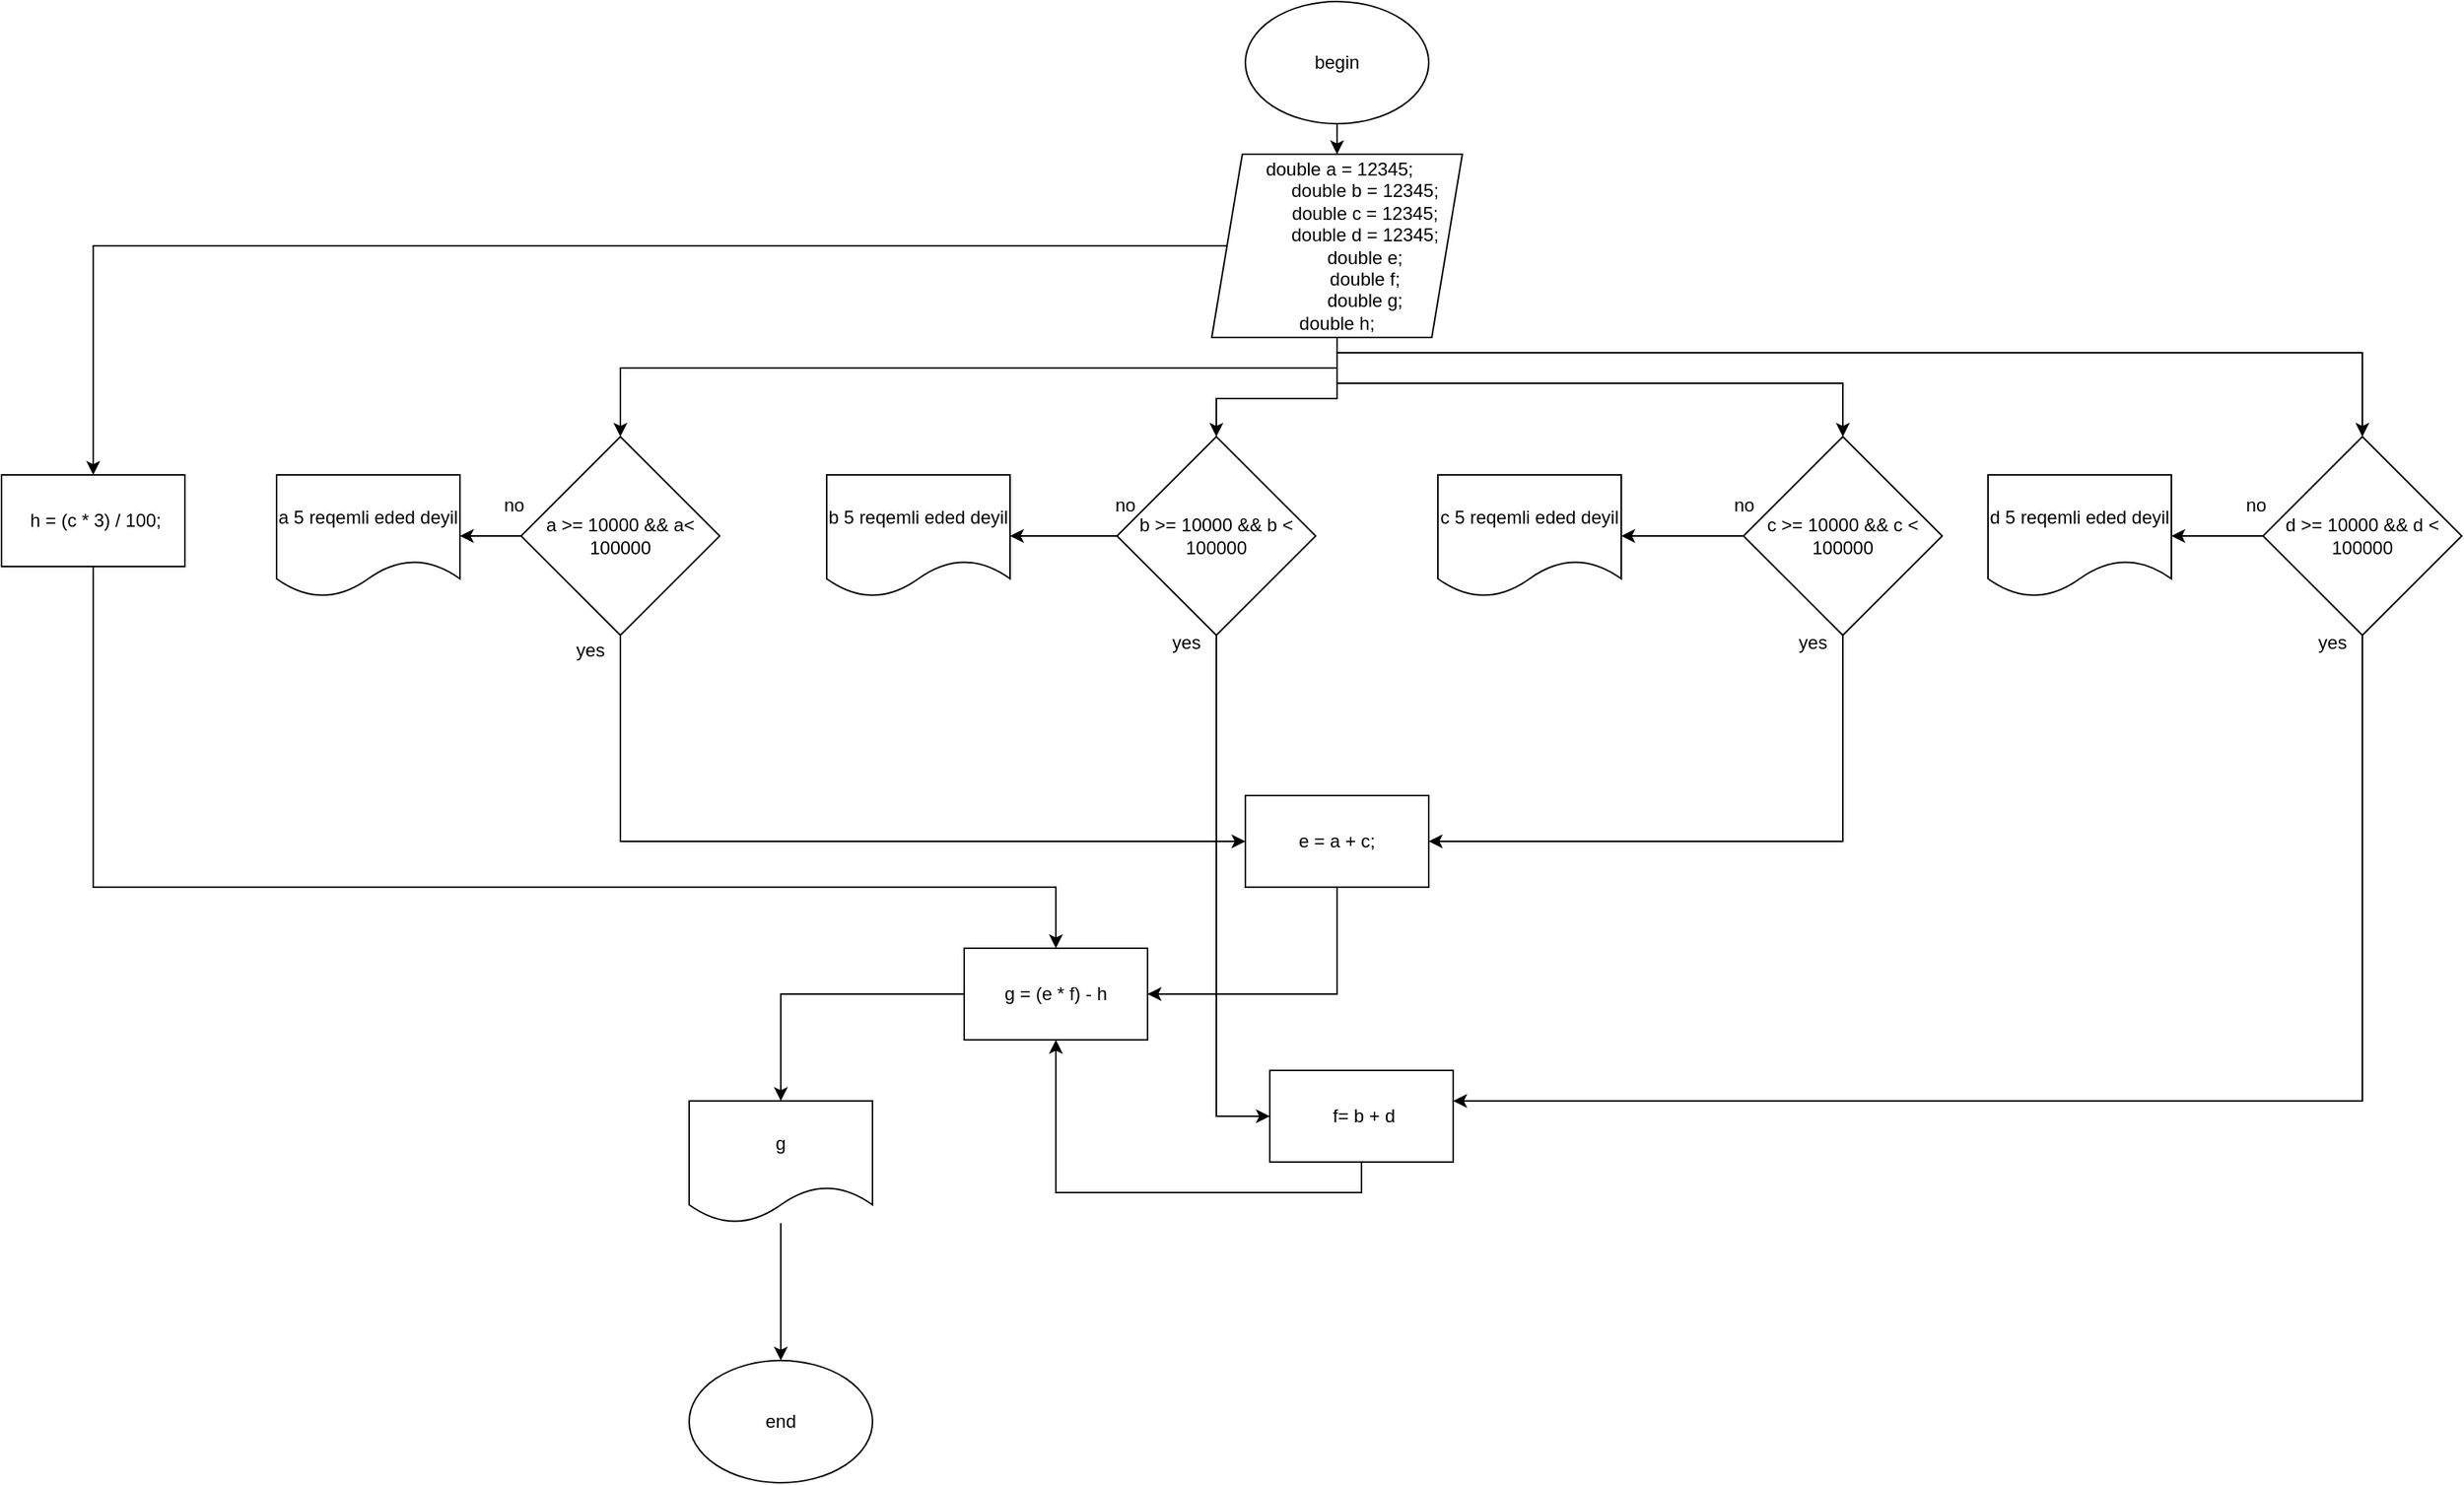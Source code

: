 <mxfile version="16.6.6" type="device"><diagram id="C5RBs43oDa-KdzZeNtuy" name="Page-1"><mxGraphModel dx="2249" dy="762" grid="1" gridSize="10" guides="1" tooltips="1" connect="1" arrows="1" fold="1" page="1" pageScale="1" pageWidth="827" pageHeight="1169" math="0" shadow="0"><root><mxCell id="WIyWlLk6GJQsqaUBKTNV-0"/><mxCell id="WIyWlLk6GJQsqaUBKTNV-1" parent="WIyWlLk6GJQsqaUBKTNV-0"/><mxCell id="xaueG82Xa04M5eI02Pms-2" style="edgeStyle=orthogonalEdgeStyle;rounded=0;orthogonalLoop=1;jettySize=auto;html=1;" edge="1" parent="WIyWlLk6GJQsqaUBKTNV-1" source="xaueG82Xa04M5eI02Pms-0" target="xaueG82Xa04M5eI02Pms-1"><mxGeometry relative="1" as="geometry"/></mxCell><mxCell id="xaueG82Xa04M5eI02Pms-0" value="begin&lt;br&gt;" style="ellipse;whiteSpace=wrap;html=1;" vertex="1" parent="WIyWlLk6GJQsqaUBKTNV-1"><mxGeometry x="354" y="40" width="120" height="80" as="geometry"/></mxCell><mxCell id="xaueG82Xa04M5eI02Pms-17" style="edgeStyle=orthogonalEdgeStyle;rounded=0;orthogonalLoop=1;jettySize=auto;html=1;exitX=0.5;exitY=1;exitDx=0;exitDy=0;entryX=0.5;entryY=0;entryDx=0;entryDy=0;" edge="1" parent="WIyWlLk6GJQsqaUBKTNV-1" source="xaueG82Xa04M5eI02Pms-1" target="xaueG82Xa04M5eI02Pms-4"><mxGeometry relative="1" as="geometry"><Array as="points"><mxPoint x="414" y="300"/><mxPoint x="335" y="300"/></Array></mxGeometry></mxCell><mxCell id="xaueG82Xa04M5eI02Pms-18" style="edgeStyle=orthogonalEdgeStyle;rounded=0;orthogonalLoop=1;jettySize=auto;html=1;" edge="1" parent="WIyWlLk6GJQsqaUBKTNV-1" source="xaueG82Xa04M5eI02Pms-1" target="xaueG82Xa04M5eI02Pms-6"><mxGeometry relative="1" as="geometry"><Array as="points"><mxPoint x="414" y="290"/><mxPoint x="745" y="290"/></Array></mxGeometry></mxCell><mxCell id="xaueG82Xa04M5eI02Pms-19" style="edgeStyle=orthogonalEdgeStyle;rounded=0;orthogonalLoop=1;jettySize=auto;html=1;" edge="1" parent="WIyWlLk6GJQsqaUBKTNV-1" source="xaueG82Xa04M5eI02Pms-1" target="xaueG82Xa04M5eI02Pms-3"><mxGeometry relative="1" as="geometry"><Array as="points"><mxPoint x="414" y="280"/><mxPoint x="-55" y="280"/></Array></mxGeometry></mxCell><mxCell id="xaueG82Xa04M5eI02Pms-20" style="edgeStyle=orthogonalEdgeStyle;rounded=0;orthogonalLoop=1;jettySize=auto;html=1;entryX=0.5;entryY=0;entryDx=0;entryDy=0;" edge="1" parent="WIyWlLk6GJQsqaUBKTNV-1" source="xaueG82Xa04M5eI02Pms-1" target="xaueG82Xa04M5eI02Pms-5"><mxGeometry relative="1" as="geometry"><Array as="points"><mxPoint x="414" y="270"/><mxPoint x="1085" y="270"/></Array></mxGeometry></mxCell><mxCell id="xaueG82Xa04M5eI02Pms-50" style="edgeStyle=orthogonalEdgeStyle;rounded=0;orthogonalLoop=1;jettySize=auto;html=1;entryX=0.5;entryY=0;entryDx=0;entryDy=0;" edge="1" parent="WIyWlLk6GJQsqaUBKTNV-1" source="xaueG82Xa04M5eI02Pms-1" target="xaueG82Xa04M5eI02Pms-49"><mxGeometry relative="1" as="geometry"/></mxCell><mxCell id="xaueG82Xa04M5eI02Pms-1" value="&lt;div&gt;&amp;nbsp;double a = 12345;&lt;/div&gt;&lt;div&gt;&amp;nbsp; &amp;nbsp; &amp;nbsp; &amp;nbsp; &amp;nbsp; &amp;nbsp;double b = 12345;&lt;/div&gt;&lt;div&gt;&amp;nbsp; &amp;nbsp; &amp;nbsp; &amp;nbsp; &amp;nbsp; &amp;nbsp;double c = 12345;&lt;/div&gt;&lt;div&gt;&amp;nbsp; &amp;nbsp; &amp;nbsp; &amp;nbsp; &amp;nbsp; &amp;nbsp;double d = 12345;&lt;/div&gt;&lt;div&gt;&amp;nbsp; &amp;nbsp; &amp;nbsp; &amp;nbsp; &amp;nbsp; &amp;nbsp;double e;&lt;/div&gt;&lt;div&gt;&amp;nbsp; &amp;nbsp; &amp;nbsp; &amp;nbsp; &amp;nbsp; &amp;nbsp;double f;&lt;/div&gt;&lt;div&gt;&amp;nbsp; &amp;nbsp; &amp;nbsp; &amp;nbsp; &amp;nbsp; &amp;nbsp;double g;&lt;/div&gt;&lt;div&gt;double h;&lt;/div&gt;" style="shape=parallelogram;perimeter=parallelogramPerimeter;whiteSpace=wrap;html=1;fixedSize=1;" vertex="1" parent="WIyWlLk6GJQsqaUBKTNV-1"><mxGeometry x="332" y="140" width="164" height="120" as="geometry"/></mxCell><mxCell id="xaueG82Xa04M5eI02Pms-8" style="edgeStyle=orthogonalEdgeStyle;rounded=0;orthogonalLoop=1;jettySize=auto;html=1;" edge="1" parent="WIyWlLk6GJQsqaUBKTNV-1" source="xaueG82Xa04M5eI02Pms-3" target="xaueG82Xa04M5eI02Pms-7"><mxGeometry relative="1" as="geometry"/></mxCell><mxCell id="xaueG82Xa04M5eI02Pms-29" style="edgeStyle=orthogonalEdgeStyle;rounded=0;orthogonalLoop=1;jettySize=auto;html=1;entryX=0;entryY=0.5;entryDx=0;entryDy=0;" edge="1" parent="WIyWlLk6GJQsqaUBKTNV-1" source="xaueG82Xa04M5eI02Pms-3" target="xaueG82Xa04M5eI02Pms-26"><mxGeometry relative="1" as="geometry"><Array as="points"><mxPoint x="-55" y="590"/></Array></mxGeometry></mxCell><mxCell id="xaueG82Xa04M5eI02Pms-3" value="a &amp;gt;= 10000 &amp;amp;&amp;amp; a&amp;lt; 100000" style="rhombus;whiteSpace=wrap;html=1;" vertex="1" parent="WIyWlLk6GJQsqaUBKTNV-1"><mxGeometry x="-120" y="325" width="130" height="130" as="geometry"/></mxCell><mxCell id="xaueG82Xa04M5eI02Pms-12" style="edgeStyle=orthogonalEdgeStyle;rounded=0;orthogonalLoop=1;jettySize=auto;html=1;" edge="1" parent="WIyWlLk6GJQsqaUBKTNV-1" source="xaueG82Xa04M5eI02Pms-4" target="xaueG82Xa04M5eI02Pms-9"><mxGeometry relative="1" as="geometry"/></mxCell><mxCell id="xaueG82Xa04M5eI02Pms-32" style="edgeStyle=orthogonalEdgeStyle;rounded=0;orthogonalLoop=1;jettySize=auto;html=1;entryX=0;entryY=0.5;entryDx=0;entryDy=0;" edge="1" parent="WIyWlLk6GJQsqaUBKTNV-1" source="xaueG82Xa04M5eI02Pms-4" target="xaueG82Xa04M5eI02Pms-31"><mxGeometry relative="1" as="geometry"/></mxCell><mxCell id="xaueG82Xa04M5eI02Pms-4" value="b &amp;gt;= 10000 &amp;amp;&amp;amp; b &amp;lt; 100000" style="rhombus;whiteSpace=wrap;html=1;" vertex="1" parent="WIyWlLk6GJQsqaUBKTNV-1"><mxGeometry x="270" y="325" width="130" height="130" as="geometry"/></mxCell><mxCell id="xaueG82Xa04M5eI02Pms-38" style="edgeStyle=orthogonalEdgeStyle;rounded=0;orthogonalLoop=1;jettySize=auto;html=1;" edge="1" parent="WIyWlLk6GJQsqaUBKTNV-1" source="xaueG82Xa04M5eI02Pms-5" target="xaueG82Xa04M5eI02Pms-13"><mxGeometry relative="1" as="geometry"/></mxCell><mxCell id="xaueG82Xa04M5eI02Pms-41" style="edgeStyle=orthogonalEdgeStyle;rounded=0;orthogonalLoop=1;jettySize=auto;html=1;" edge="1" parent="WIyWlLk6GJQsqaUBKTNV-1" source="xaueG82Xa04M5eI02Pms-5" target="xaueG82Xa04M5eI02Pms-31"><mxGeometry relative="1" as="geometry"><Array as="points"><mxPoint x="1085" y="760"/></Array></mxGeometry></mxCell><mxCell id="xaueG82Xa04M5eI02Pms-5" value="d &amp;gt;= 10000 &amp;amp;&amp;amp; d &amp;lt; 100000" style="rhombus;whiteSpace=wrap;html=1;" vertex="1" parent="WIyWlLk6GJQsqaUBKTNV-1"><mxGeometry x="1020" y="325" width="130" height="130" as="geometry"/></mxCell><mxCell id="xaueG82Xa04M5eI02Pms-15" style="edgeStyle=orthogonalEdgeStyle;rounded=0;orthogonalLoop=1;jettySize=auto;html=1;" edge="1" parent="WIyWlLk6GJQsqaUBKTNV-1" source="xaueG82Xa04M5eI02Pms-6" target="xaueG82Xa04M5eI02Pms-10"><mxGeometry relative="1" as="geometry"/></mxCell><mxCell id="xaueG82Xa04M5eI02Pms-30" style="edgeStyle=orthogonalEdgeStyle;rounded=0;orthogonalLoop=1;jettySize=auto;html=1;entryX=1;entryY=0.5;entryDx=0;entryDy=0;" edge="1" parent="WIyWlLk6GJQsqaUBKTNV-1" source="xaueG82Xa04M5eI02Pms-6" target="xaueG82Xa04M5eI02Pms-26"><mxGeometry relative="1" as="geometry"><Array as="points"><mxPoint x="745" y="590"/></Array></mxGeometry></mxCell><mxCell id="xaueG82Xa04M5eI02Pms-6" value="c &amp;gt;= 10000 &amp;amp;&amp;amp; c &amp;lt; 100000" style="rhombus;whiteSpace=wrap;html=1;" vertex="1" parent="WIyWlLk6GJQsqaUBKTNV-1"><mxGeometry x="680" y="325" width="130" height="130" as="geometry"/></mxCell><mxCell id="xaueG82Xa04M5eI02Pms-7" value="a 5 reqemli eded deyil" style="shape=document;whiteSpace=wrap;html=1;boundedLbl=1;" vertex="1" parent="WIyWlLk6GJQsqaUBKTNV-1"><mxGeometry x="-280" y="350" width="120" height="80" as="geometry"/></mxCell><mxCell id="xaueG82Xa04M5eI02Pms-9" value="b 5 reqemli eded deyil" style="shape=document;whiteSpace=wrap;html=1;boundedLbl=1;" vertex="1" parent="WIyWlLk6GJQsqaUBKTNV-1"><mxGeometry x="80" y="350" width="120" height="80" as="geometry"/></mxCell><mxCell id="xaueG82Xa04M5eI02Pms-10" value="c 5 reqemli eded deyil" style="shape=document;whiteSpace=wrap;html=1;boundedLbl=1;" vertex="1" parent="WIyWlLk6GJQsqaUBKTNV-1"><mxGeometry x="480" y="350" width="120" height="80" as="geometry"/></mxCell><mxCell id="xaueG82Xa04M5eI02Pms-21" value="no" style="text;html=1;align=center;verticalAlign=middle;resizable=0;points=[];autosize=1;strokeColor=none;fillColor=none;" vertex="1" parent="WIyWlLk6GJQsqaUBKTNV-1"><mxGeometry x="665" y="360" width="30" height="20" as="geometry"/></mxCell><mxCell id="xaueG82Xa04M5eI02Pms-22" value="no" style="text;html=1;align=center;verticalAlign=middle;resizable=0;points=[];autosize=1;strokeColor=none;fillColor=none;" vertex="1" parent="WIyWlLk6GJQsqaUBKTNV-1"><mxGeometry x="1000" y="360" width="30" height="20" as="geometry"/></mxCell><mxCell id="xaueG82Xa04M5eI02Pms-23" value="no" style="text;html=1;align=center;verticalAlign=middle;resizable=0;points=[];autosize=1;strokeColor=none;fillColor=none;" vertex="1" parent="WIyWlLk6GJQsqaUBKTNV-1"><mxGeometry x="260" y="360" width="30" height="20" as="geometry"/></mxCell><mxCell id="xaueG82Xa04M5eI02Pms-24" value="no" style="text;html=1;align=center;verticalAlign=middle;resizable=0;points=[];autosize=1;strokeColor=none;fillColor=none;" vertex="1" parent="WIyWlLk6GJQsqaUBKTNV-1"><mxGeometry x="-140" y="360" width="30" height="20" as="geometry"/></mxCell><mxCell id="xaueG82Xa04M5eI02Pms-47" style="edgeStyle=orthogonalEdgeStyle;rounded=0;orthogonalLoop=1;jettySize=auto;html=1;entryX=1;entryY=0.5;entryDx=0;entryDy=0;" edge="1" parent="WIyWlLk6GJQsqaUBKTNV-1" source="xaueG82Xa04M5eI02Pms-26" target="xaueG82Xa04M5eI02Pms-46"><mxGeometry relative="1" as="geometry"><Array as="points"><mxPoint x="414" y="690"/></Array></mxGeometry></mxCell><mxCell id="xaueG82Xa04M5eI02Pms-26" value="e = a + c;" style="rounded=0;whiteSpace=wrap;html=1;" vertex="1" parent="WIyWlLk6GJQsqaUBKTNV-1"><mxGeometry x="354" y="560" width="120" height="60" as="geometry"/></mxCell><mxCell id="xaueG82Xa04M5eI02Pms-48" style="edgeStyle=orthogonalEdgeStyle;rounded=0;orthogonalLoop=1;jettySize=auto;html=1;exitX=0.5;exitY=1;exitDx=0;exitDy=0;" edge="1" parent="WIyWlLk6GJQsqaUBKTNV-1" source="xaueG82Xa04M5eI02Pms-31" target="xaueG82Xa04M5eI02Pms-46"><mxGeometry relative="1" as="geometry"/></mxCell><mxCell id="xaueG82Xa04M5eI02Pms-31" value="&amp;nbsp;f= b + d" style="rounded=0;whiteSpace=wrap;html=1;" vertex="1" parent="WIyWlLk6GJQsqaUBKTNV-1"><mxGeometry x="370" y="740" width="120" height="60" as="geometry"/></mxCell><mxCell id="xaueG82Xa04M5eI02Pms-13" value="d 5 reqemli eded deyil" style="shape=document;whiteSpace=wrap;html=1;boundedLbl=1;" vertex="1" parent="WIyWlLk6GJQsqaUBKTNV-1"><mxGeometry x="840" y="350" width="120" height="80" as="geometry"/></mxCell><mxCell id="xaueG82Xa04M5eI02Pms-42" value="yes" style="text;html=1;align=center;verticalAlign=middle;resizable=0;points=[];autosize=1;strokeColor=none;fillColor=none;" vertex="1" parent="WIyWlLk6GJQsqaUBKTNV-1"><mxGeometry x="1050" y="450" width="30" height="20" as="geometry"/></mxCell><mxCell id="xaueG82Xa04M5eI02Pms-43" value="yes" style="text;html=1;align=center;verticalAlign=middle;resizable=0;points=[];autosize=1;strokeColor=none;fillColor=none;" vertex="1" parent="WIyWlLk6GJQsqaUBKTNV-1"><mxGeometry x="710" y="450" width="30" height="20" as="geometry"/></mxCell><mxCell id="xaueG82Xa04M5eI02Pms-44" value="yes" style="text;html=1;align=center;verticalAlign=middle;resizable=0;points=[];autosize=1;strokeColor=none;fillColor=none;" vertex="1" parent="WIyWlLk6GJQsqaUBKTNV-1"><mxGeometry x="300" y="450" width="30" height="20" as="geometry"/></mxCell><mxCell id="xaueG82Xa04M5eI02Pms-45" value="yes" style="text;html=1;align=center;verticalAlign=middle;resizable=0;points=[];autosize=1;strokeColor=none;fillColor=none;" vertex="1" parent="WIyWlLk6GJQsqaUBKTNV-1"><mxGeometry x="-90" y="455" width="30" height="20" as="geometry"/></mxCell><mxCell id="xaueG82Xa04M5eI02Pms-55" style="edgeStyle=orthogonalEdgeStyle;rounded=0;orthogonalLoop=1;jettySize=auto;html=1;" edge="1" parent="WIyWlLk6GJQsqaUBKTNV-1" source="xaueG82Xa04M5eI02Pms-46" target="xaueG82Xa04M5eI02Pms-54"><mxGeometry relative="1" as="geometry"/></mxCell><mxCell id="xaueG82Xa04M5eI02Pms-46" value="g = (e * f) - h" style="rounded=0;whiteSpace=wrap;html=1;" vertex="1" parent="WIyWlLk6GJQsqaUBKTNV-1"><mxGeometry x="170" y="660" width="120" height="60" as="geometry"/></mxCell><mxCell id="xaueG82Xa04M5eI02Pms-52" style="edgeStyle=orthogonalEdgeStyle;rounded=0;orthogonalLoop=1;jettySize=auto;html=1;" edge="1" parent="WIyWlLk6GJQsqaUBKTNV-1" source="xaueG82Xa04M5eI02Pms-49" target="xaueG82Xa04M5eI02Pms-46"><mxGeometry relative="1" as="geometry"><Array as="points"><mxPoint x="-400" y="620"/><mxPoint x="230" y="620"/></Array></mxGeometry></mxCell><mxCell id="xaueG82Xa04M5eI02Pms-49" value="&amp;nbsp;h = (c * 3) / 100;" style="rounded=0;whiteSpace=wrap;html=1;" vertex="1" parent="WIyWlLk6GJQsqaUBKTNV-1"><mxGeometry x="-460" y="350" width="120" height="60" as="geometry"/></mxCell><mxCell id="xaueG82Xa04M5eI02Pms-57" style="edgeStyle=orthogonalEdgeStyle;rounded=0;orthogonalLoop=1;jettySize=auto;html=1;" edge="1" parent="WIyWlLk6GJQsqaUBKTNV-1" source="xaueG82Xa04M5eI02Pms-54" target="xaueG82Xa04M5eI02Pms-56"><mxGeometry relative="1" as="geometry"/></mxCell><mxCell id="xaueG82Xa04M5eI02Pms-54" value="g" style="shape=document;whiteSpace=wrap;html=1;boundedLbl=1;" vertex="1" parent="WIyWlLk6GJQsqaUBKTNV-1"><mxGeometry x="-10" y="760" width="120" height="80" as="geometry"/></mxCell><mxCell id="xaueG82Xa04M5eI02Pms-56" value="end" style="ellipse;whiteSpace=wrap;html=1;" vertex="1" parent="WIyWlLk6GJQsqaUBKTNV-1"><mxGeometry x="-10" y="930" width="120" height="80" as="geometry"/></mxCell></root></mxGraphModel></diagram></mxfile>